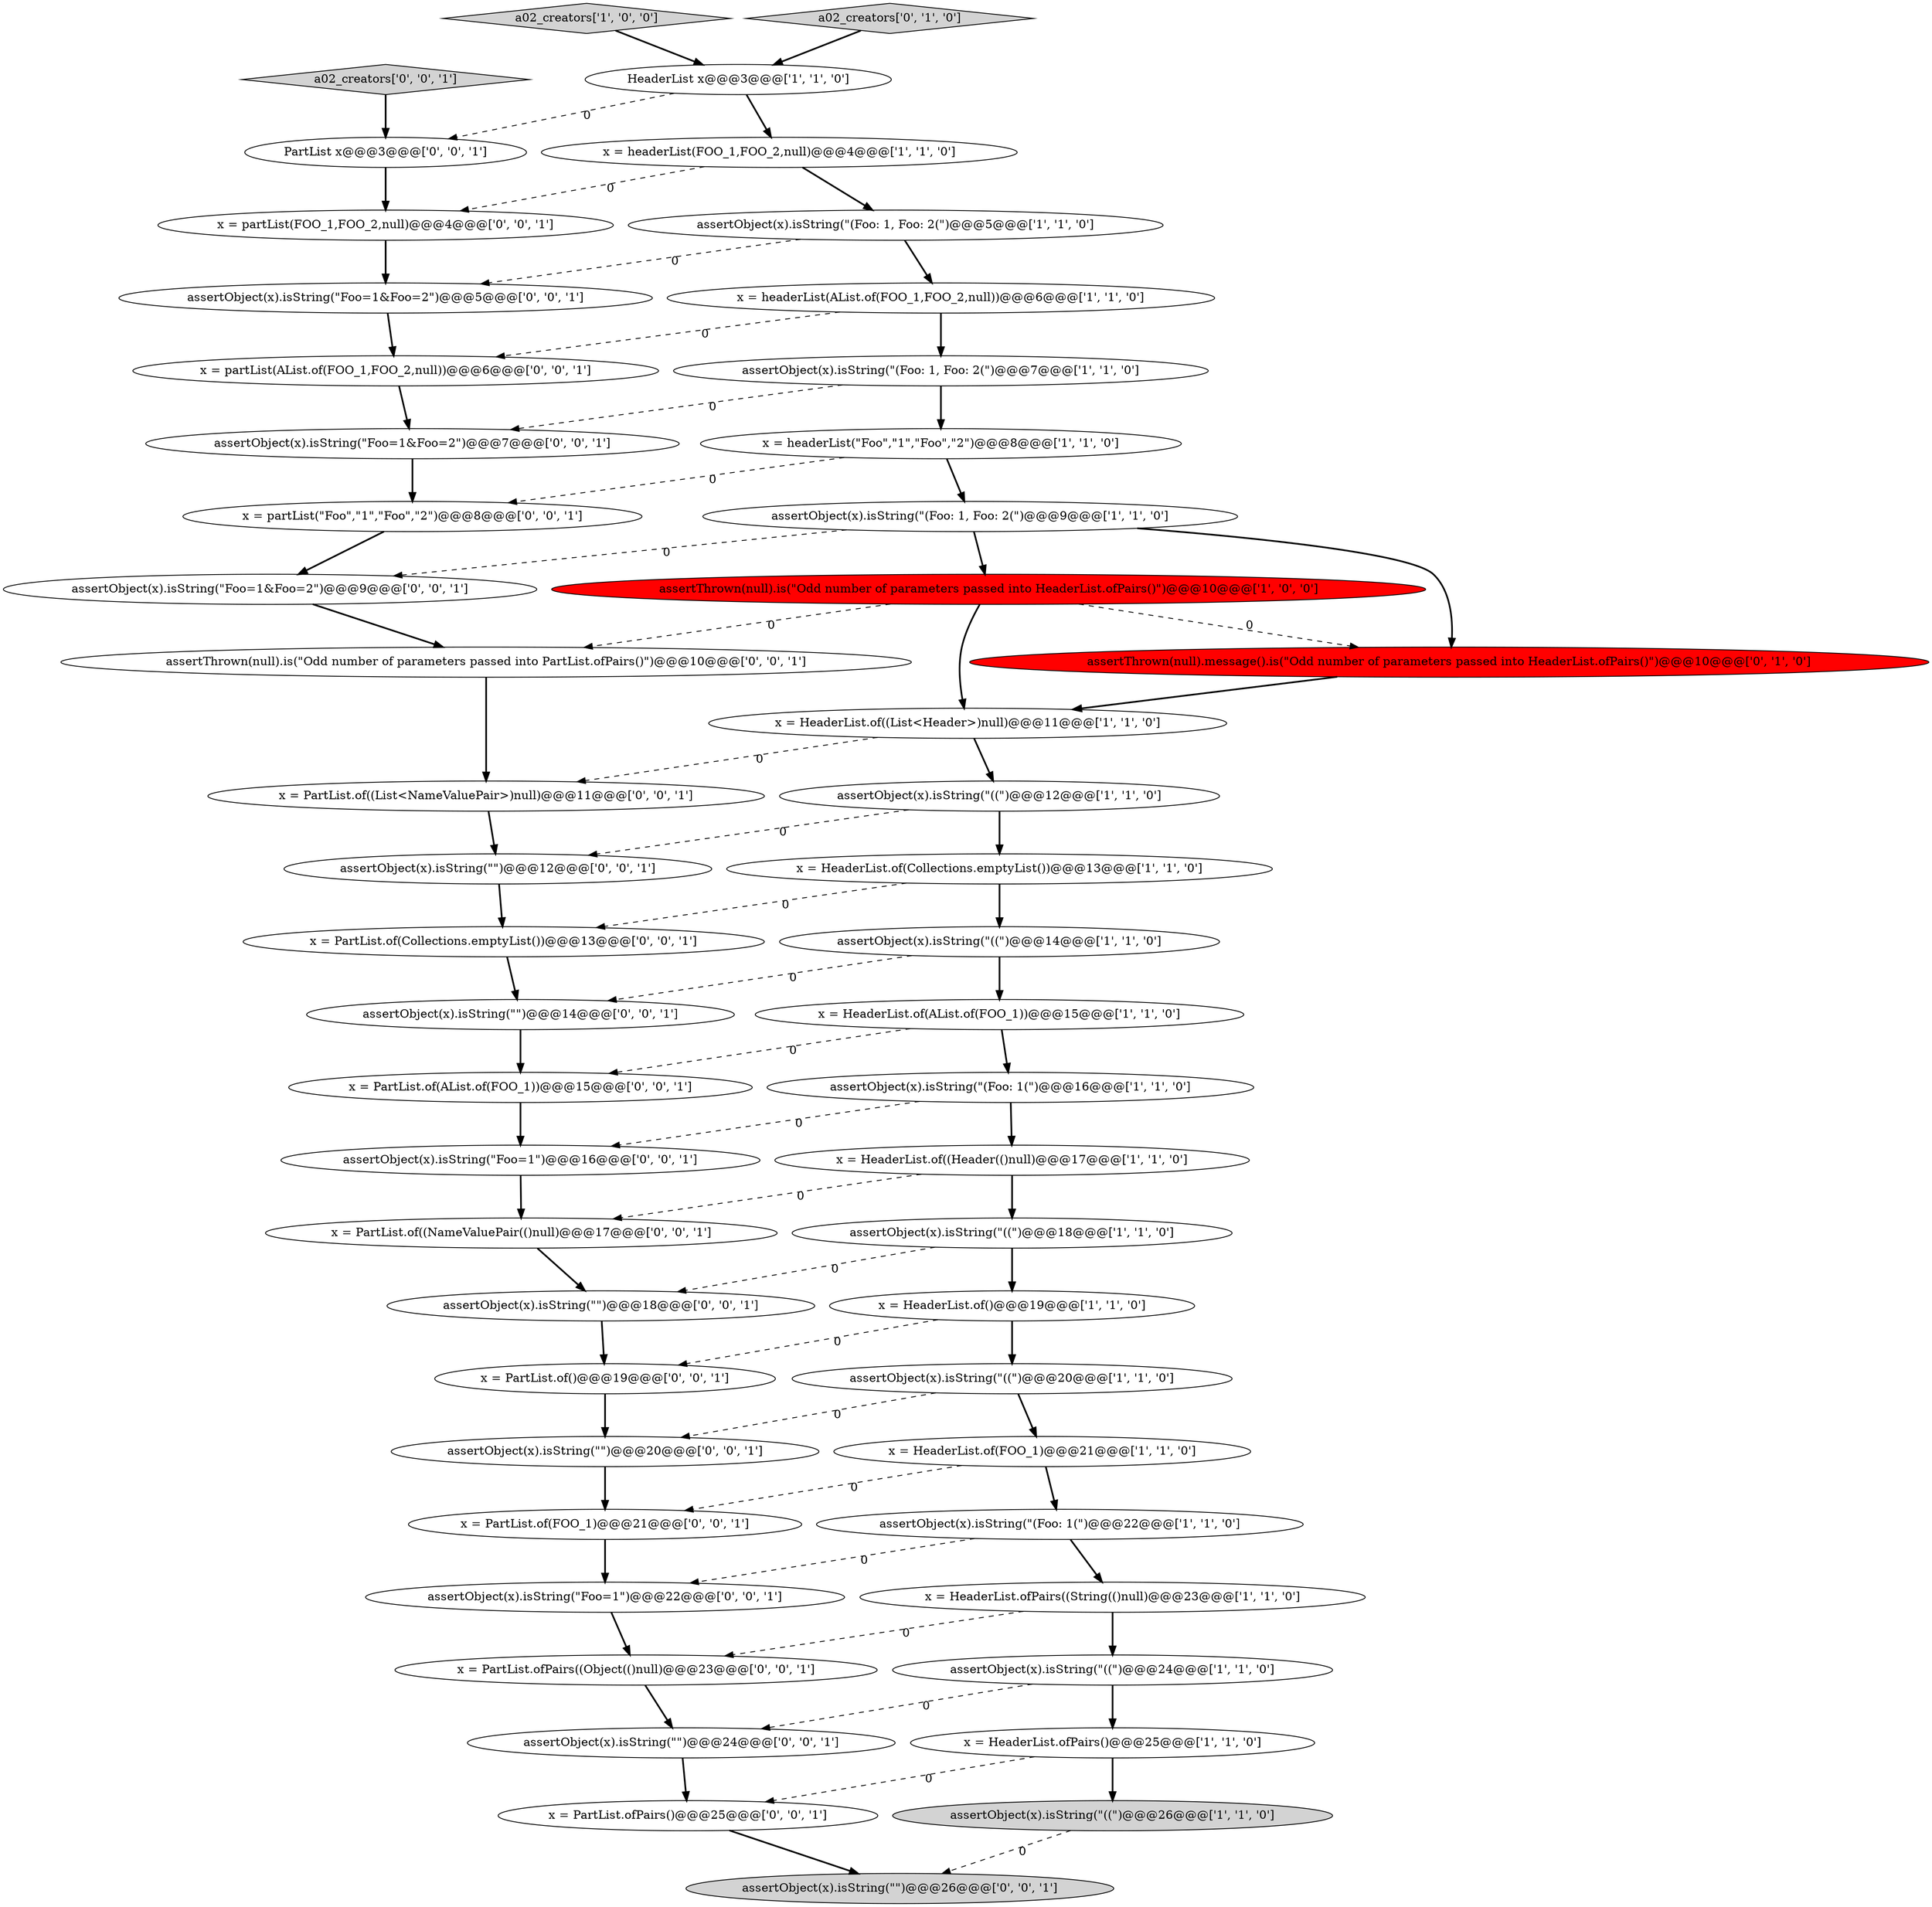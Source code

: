 digraph {
9 [style = filled, label = "x = headerList(FOO_1,FOO_2,null)@@@4@@@['1', '1', '0']", fillcolor = white, shape = ellipse image = "AAA0AAABBB1BBB"];
7 [style = filled, label = "a02_creators['1', '0', '0']", fillcolor = lightgray, shape = diamond image = "AAA0AAABBB1BBB"];
11 [style = filled, label = "assertObject(x).isString(\"(Foo: 1, Foo: 2(\")@@@5@@@['1', '1', '0']", fillcolor = white, shape = ellipse image = "AAA0AAABBB1BBB"];
30 [style = filled, label = "x = PartList.of(Collections.emptyList())@@@13@@@['0', '0', '1']", fillcolor = white, shape = ellipse image = "AAA0AAABBB3BBB"];
36 [style = filled, label = "assertObject(x).isString(\"Foo=1\")@@@16@@@['0', '0', '1']", fillcolor = white, shape = ellipse image = "AAA0AAABBB3BBB"];
38 [style = filled, label = "x = PartList.of(AList.of(FOO_1))@@@15@@@['0', '0', '1']", fillcolor = white, shape = ellipse image = "AAA0AAABBB3BBB"];
34 [style = filled, label = "assertObject(x).isString(\"\")@@@18@@@['0', '0', '1']", fillcolor = white, shape = ellipse image = "AAA0AAABBB3BBB"];
24 [style = filled, label = "x = HeaderList.of()@@@19@@@['1', '1', '0']", fillcolor = white, shape = ellipse image = "AAA0AAABBB1BBB"];
46 [style = filled, label = "assertObject(x).isString(\"Foo=1\")@@@22@@@['0', '0', '1']", fillcolor = white, shape = ellipse image = "AAA0AAABBB3BBB"];
16 [style = filled, label = "x = headerList(\"Foo\",\"1\",\"Foo\",\"2\")@@@8@@@['1', '1', '0']", fillcolor = white, shape = ellipse image = "AAA0AAABBB1BBB"];
0 [style = filled, label = "assertObject(x).isString(\"((\")@@@12@@@['1', '1', '0']", fillcolor = white, shape = ellipse image = "AAA0AAABBB1BBB"];
32 [style = filled, label = "x = PartList.ofPairs((Object(()null)@@@23@@@['0', '0', '1']", fillcolor = white, shape = ellipse image = "AAA0AAABBB3BBB"];
37 [style = filled, label = "a02_creators['0', '0', '1']", fillcolor = lightgray, shape = diamond image = "AAA0AAABBB3BBB"];
26 [style = filled, label = "assertThrown(null).message().is(\"Odd number of parameters passed into HeaderList.ofPairs()\")@@@10@@@['0', '1', '0']", fillcolor = red, shape = ellipse image = "AAA1AAABBB2BBB"];
17 [style = filled, label = "x = HeaderList.of((Header(()null)@@@17@@@['1', '1', '0']", fillcolor = white, shape = ellipse image = "AAA0AAABBB1BBB"];
22 [style = filled, label = "assertObject(x).isString(\"((\")@@@14@@@['1', '1', '0']", fillcolor = white, shape = ellipse image = "AAA0AAABBB1BBB"];
13 [style = filled, label = "assertObject(x).isString(\"((\")@@@20@@@['1', '1', '0']", fillcolor = white, shape = ellipse image = "AAA0AAABBB1BBB"];
18 [style = filled, label = "x = HeaderList.of(Collections.emptyList())@@@13@@@['1', '1', '0']", fillcolor = white, shape = ellipse image = "AAA0AAABBB1BBB"];
40 [style = filled, label = "x = partList(\"Foo\",\"1\",\"Foo\",\"2\")@@@8@@@['0', '0', '1']", fillcolor = white, shape = ellipse image = "AAA0AAABBB3BBB"];
43 [style = filled, label = "PartList x@@@3@@@['0', '0', '1']", fillcolor = white, shape = ellipse image = "AAA0AAABBB3BBB"];
5 [style = filled, label = "x = HeaderList.of((List<Header>)null)@@@11@@@['1', '1', '0']", fillcolor = white, shape = ellipse image = "AAA0AAABBB1BBB"];
4 [style = filled, label = "assertObject(x).isString(\"((\")@@@26@@@['1', '1', '0']", fillcolor = lightgray, shape = ellipse image = "AAA0AAABBB1BBB"];
41 [style = filled, label = "x = PartList.of((List<NameValuePair>)null)@@@11@@@['0', '0', '1']", fillcolor = white, shape = ellipse image = "AAA0AAABBB3BBB"];
50 [style = filled, label = "x = PartList.of((NameValuePair(()null)@@@17@@@['0', '0', '1']", fillcolor = white, shape = ellipse image = "AAA0AAABBB3BBB"];
49 [style = filled, label = "assertObject(x).isString(\"\")@@@24@@@['0', '0', '1']", fillcolor = white, shape = ellipse image = "AAA0AAABBB3BBB"];
15 [style = filled, label = "x = HeaderList.of(FOO_1)@@@21@@@['1', '1', '0']", fillcolor = white, shape = ellipse image = "AAA0AAABBB1BBB"];
28 [style = filled, label = "x = partList(AList.of(FOO_1,FOO_2,null))@@@6@@@['0', '0', '1']", fillcolor = white, shape = ellipse image = "AAA0AAABBB3BBB"];
20 [style = filled, label = "x = headerList(AList.of(FOO_1,FOO_2,null))@@@6@@@['1', '1', '0']", fillcolor = white, shape = ellipse image = "AAA0AAABBB1BBB"];
23 [style = filled, label = "x = HeaderList.ofPairs((String(()null)@@@23@@@['1', '1', '0']", fillcolor = white, shape = ellipse image = "AAA0AAABBB1BBB"];
10 [style = filled, label = "x = HeaderList.of(AList.of(FOO_1))@@@15@@@['1', '1', '0']", fillcolor = white, shape = ellipse image = "AAA0AAABBB1BBB"];
12 [style = filled, label = "assertObject(x).isString(\"(Foo: 1, Foo: 2(\")@@@9@@@['1', '1', '0']", fillcolor = white, shape = ellipse image = "AAA0AAABBB1BBB"];
21 [style = filled, label = "assertObject(x).isString(\"(Foo: 1, Foo: 2(\")@@@7@@@['1', '1', '0']", fillcolor = white, shape = ellipse image = "AAA0AAABBB1BBB"];
8 [style = filled, label = "HeaderList x@@@3@@@['1', '1', '0']", fillcolor = white, shape = ellipse image = "AAA0AAABBB1BBB"];
31 [style = filled, label = "x = PartList.of(FOO_1)@@@21@@@['0', '0', '1']", fillcolor = white, shape = ellipse image = "AAA0AAABBB3BBB"];
27 [style = filled, label = "assertObject(x).isString(\"\")@@@14@@@['0', '0', '1']", fillcolor = white, shape = ellipse image = "AAA0AAABBB3BBB"];
39 [style = filled, label = "assertObject(x).isString(\"\")@@@20@@@['0', '0', '1']", fillcolor = white, shape = ellipse image = "AAA0AAABBB3BBB"];
35 [style = filled, label = "assertObject(x).isString(\"Foo=1&Foo=2\")@@@5@@@['0', '0', '1']", fillcolor = white, shape = ellipse image = "AAA0AAABBB3BBB"];
33 [style = filled, label = "x = partList(FOO_1,FOO_2,null)@@@4@@@['0', '0', '1']", fillcolor = white, shape = ellipse image = "AAA0AAABBB3BBB"];
25 [style = filled, label = "a02_creators['0', '1', '0']", fillcolor = lightgray, shape = diamond image = "AAA0AAABBB2BBB"];
1 [style = filled, label = "assertObject(x).isString(\"(Foo: 1(\")@@@16@@@['1', '1', '0']", fillcolor = white, shape = ellipse image = "AAA0AAABBB1BBB"];
19 [style = filled, label = "assertObject(x).isString(\"((\")@@@18@@@['1', '1', '0']", fillcolor = white, shape = ellipse image = "AAA0AAABBB1BBB"];
45 [style = filled, label = "assertThrown(null).is(\"Odd number of parameters passed into PartList.ofPairs()\")@@@10@@@['0', '0', '1']", fillcolor = white, shape = ellipse image = "AAA0AAABBB3BBB"];
2 [style = filled, label = "assertObject(x).isString(\"((\")@@@24@@@['1', '1', '0']", fillcolor = white, shape = ellipse image = "AAA0AAABBB1BBB"];
48 [style = filled, label = "assertObject(x).isString(\"\")@@@12@@@['0', '0', '1']", fillcolor = white, shape = ellipse image = "AAA0AAABBB3BBB"];
44 [style = filled, label = "assertObject(x).isString(\"Foo=1&Foo=2\")@@@7@@@['0', '0', '1']", fillcolor = white, shape = ellipse image = "AAA0AAABBB3BBB"];
42 [style = filled, label = "x = PartList.ofPairs()@@@25@@@['0', '0', '1']", fillcolor = white, shape = ellipse image = "AAA0AAABBB3BBB"];
51 [style = filled, label = "x = PartList.of()@@@19@@@['0', '0', '1']", fillcolor = white, shape = ellipse image = "AAA0AAABBB3BBB"];
6 [style = filled, label = "assertObject(x).isString(\"(Foo: 1(\")@@@22@@@['1', '1', '0']", fillcolor = white, shape = ellipse image = "AAA0AAABBB1BBB"];
14 [style = filled, label = "assertThrown(null).is(\"Odd number of parameters passed into HeaderList.ofPairs()\")@@@10@@@['1', '0', '0']", fillcolor = red, shape = ellipse image = "AAA1AAABBB1BBB"];
3 [style = filled, label = "x = HeaderList.ofPairs()@@@25@@@['1', '1', '0']", fillcolor = white, shape = ellipse image = "AAA0AAABBB1BBB"];
47 [style = filled, label = "assertObject(x).isString(\"\")@@@26@@@['0', '0', '1']", fillcolor = lightgray, shape = ellipse image = "AAA0AAABBB3BBB"];
29 [style = filled, label = "assertObject(x).isString(\"Foo=1&Foo=2\")@@@9@@@['0', '0', '1']", fillcolor = white, shape = ellipse image = "AAA0AAABBB3BBB"];
45->41 [style = bold, label=""];
11->20 [style = bold, label=""];
49->42 [style = bold, label=""];
33->35 [style = bold, label=""];
27->38 [style = bold, label=""];
9->11 [style = bold, label=""];
21->44 [style = dashed, label="0"];
18->30 [style = dashed, label="0"];
26->5 [style = bold, label=""];
17->50 [style = dashed, label="0"];
6->23 [style = bold, label=""];
32->49 [style = bold, label=""];
2->3 [style = bold, label=""];
14->5 [style = bold, label=""];
30->27 [style = bold, label=""];
20->28 [style = dashed, label="0"];
10->38 [style = dashed, label="0"];
44->40 [style = bold, label=""];
42->47 [style = bold, label=""];
24->51 [style = dashed, label="0"];
38->36 [style = bold, label=""];
4->47 [style = dashed, label="0"];
15->6 [style = bold, label=""];
22->27 [style = dashed, label="0"];
12->26 [style = bold, label=""];
7->8 [style = bold, label=""];
3->4 [style = bold, label=""];
17->19 [style = bold, label=""];
8->43 [style = dashed, label="0"];
29->45 [style = bold, label=""];
14->26 [style = dashed, label="0"];
1->17 [style = bold, label=""];
9->33 [style = dashed, label="0"];
19->24 [style = bold, label=""];
23->32 [style = dashed, label="0"];
20->21 [style = bold, label=""];
35->28 [style = bold, label=""];
34->51 [style = bold, label=""];
13->39 [style = dashed, label="0"];
41->48 [style = bold, label=""];
19->34 [style = dashed, label="0"];
37->43 [style = bold, label=""];
0->48 [style = dashed, label="0"];
6->46 [style = dashed, label="0"];
18->22 [style = bold, label=""];
1->36 [style = dashed, label="0"];
5->0 [style = bold, label=""];
39->31 [style = bold, label=""];
51->39 [style = bold, label=""];
12->14 [style = bold, label=""];
22->10 [style = bold, label=""];
8->9 [style = bold, label=""];
28->44 [style = bold, label=""];
21->16 [style = bold, label=""];
43->33 [style = bold, label=""];
12->29 [style = dashed, label="0"];
14->45 [style = dashed, label="0"];
0->18 [style = bold, label=""];
15->31 [style = dashed, label="0"];
25->8 [style = bold, label=""];
36->50 [style = bold, label=""];
13->15 [style = bold, label=""];
23->2 [style = bold, label=""];
31->46 [style = bold, label=""];
48->30 [style = bold, label=""];
10->1 [style = bold, label=""];
46->32 [style = bold, label=""];
16->12 [style = bold, label=""];
5->41 [style = dashed, label="0"];
16->40 [style = dashed, label="0"];
2->49 [style = dashed, label="0"];
3->42 [style = dashed, label="0"];
11->35 [style = dashed, label="0"];
40->29 [style = bold, label=""];
24->13 [style = bold, label=""];
50->34 [style = bold, label=""];
}
